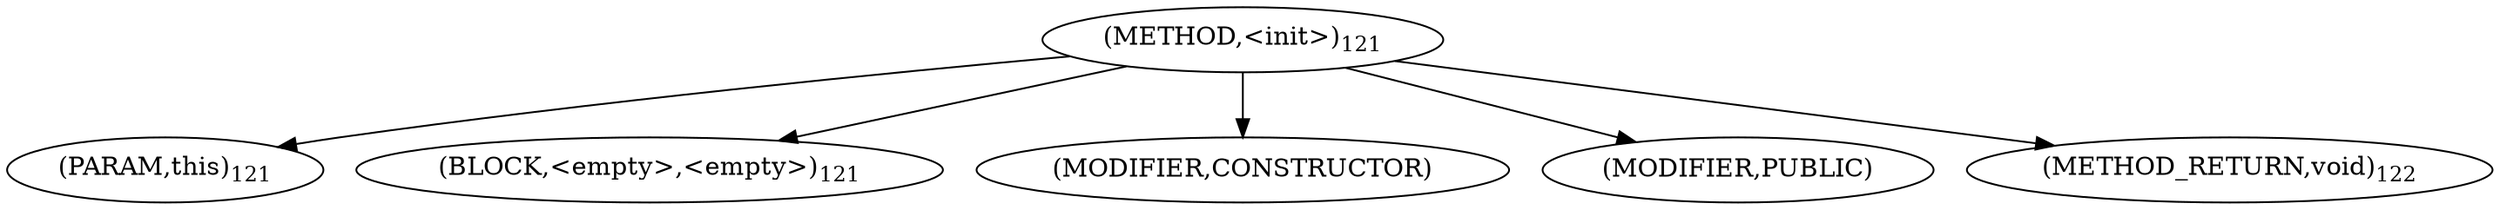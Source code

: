 digraph "&lt;init&gt;" {  
"52" [label = <(METHOD,&lt;init&gt;)<SUB>121</SUB>> ]
"53" [label = <(PARAM,this)<SUB>121</SUB>> ]
"54" [label = <(BLOCK,&lt;empty&gt;,&lt;empty&gt;)<SUB>121</SUB>> ]
"55" [label = <(MODIFIER,CONSTRUCTOR)> ]
"56" [label = <(MODIFIER,PUBLIC)> ]
"57" [label = <(METHOD_RETURN,void)<SUB>122</SUB>> ]
  "52" -> "53" 
  "52" -> "54" 
  "52" -> "55" 
  "52" -> "56" 
  "52" -> "57" 
}
